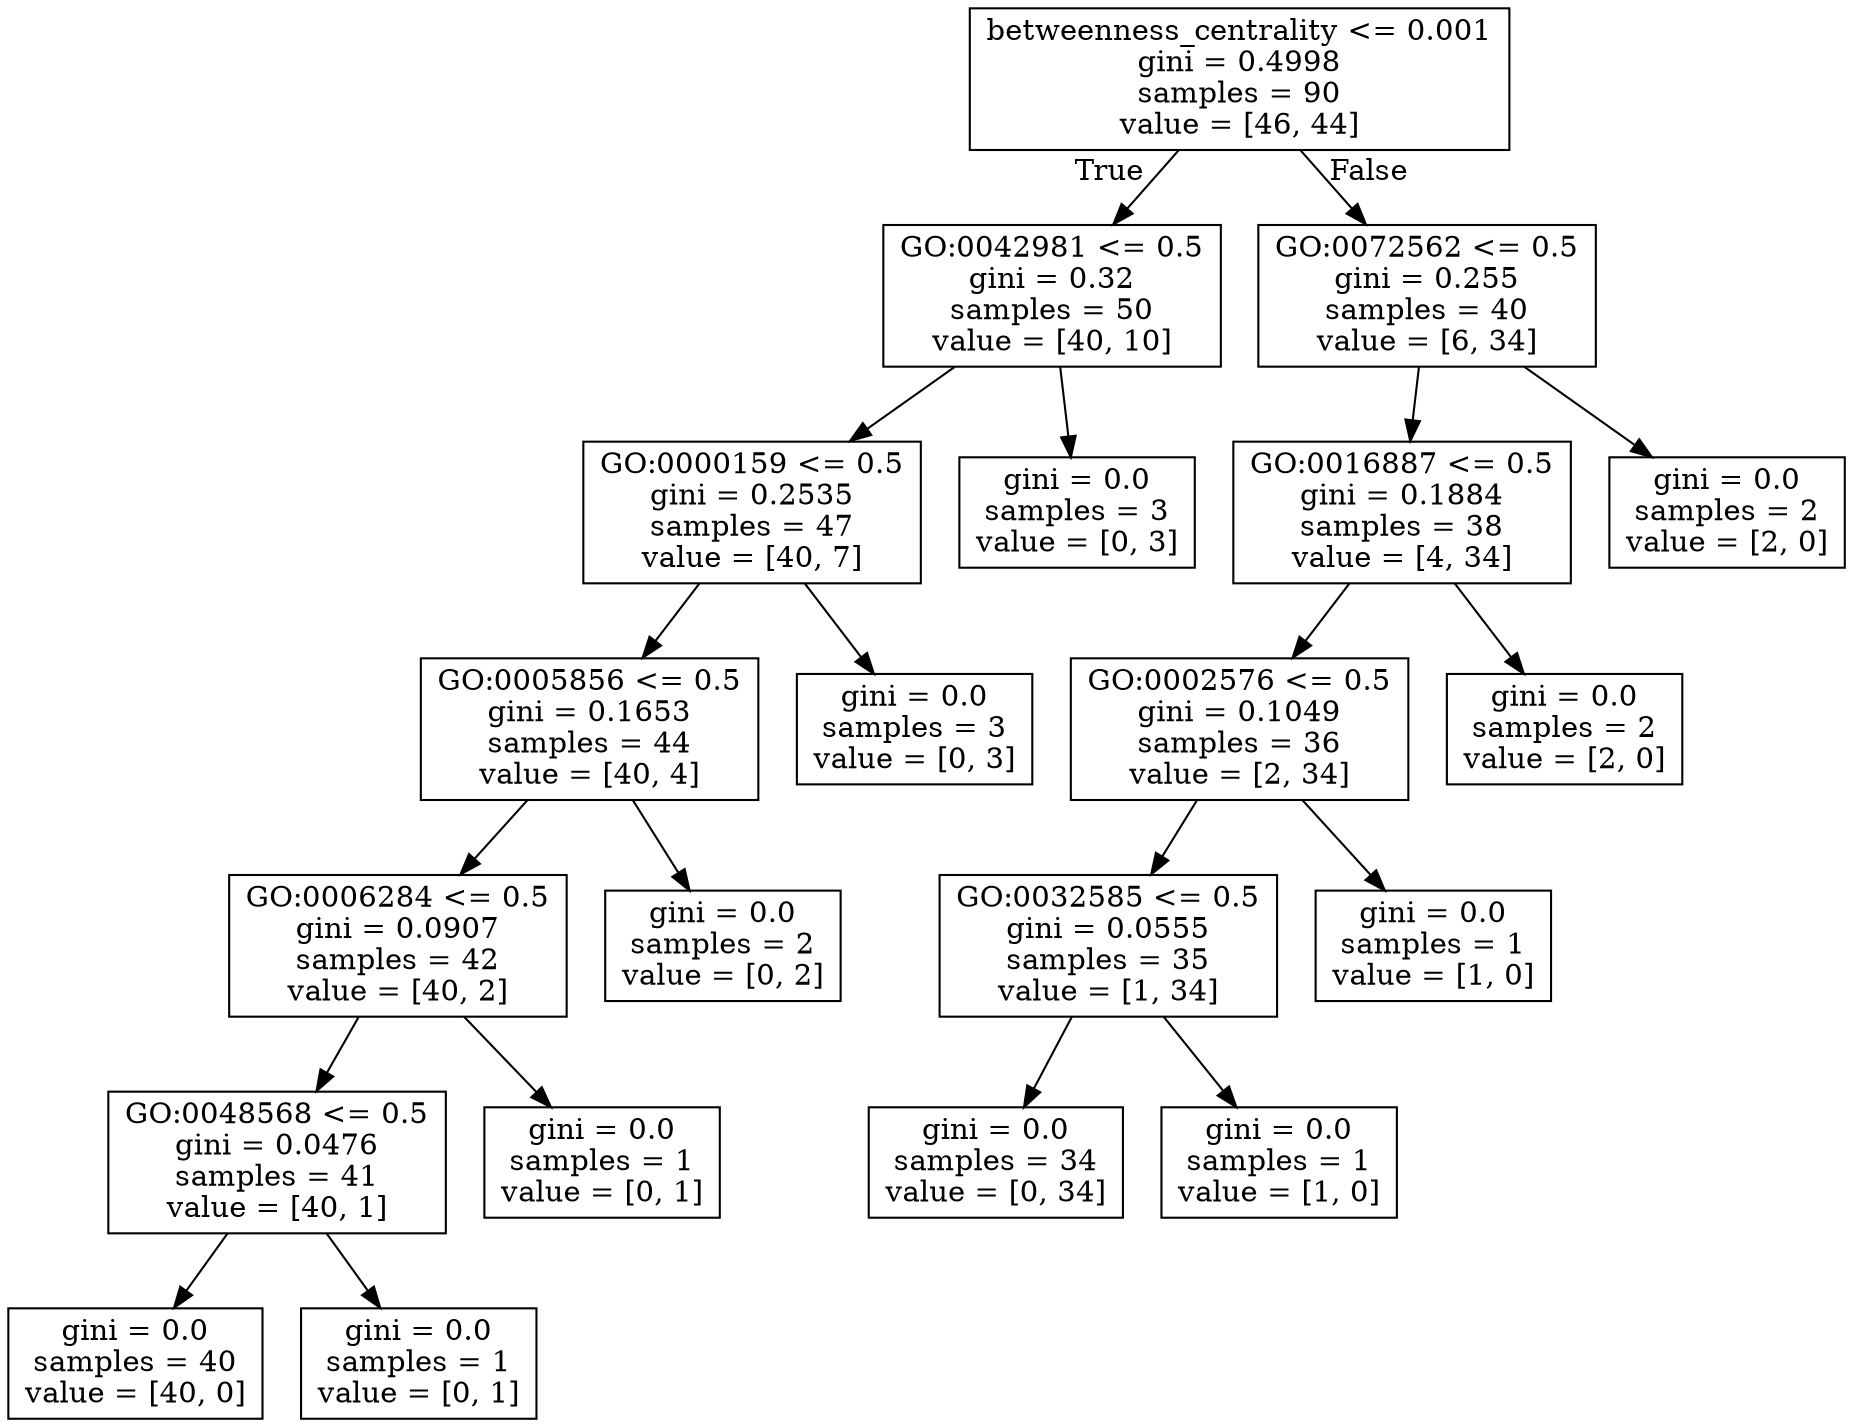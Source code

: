 digraph Tree {
node [shape=box] ;
0 [label="betweenness_centrality <= 0.001\ngini = 0.4998\nsamples = 90\nvalue = [46, 44]"] ;
1 [label="GO:0042981 <= 0.5\ngini = 0.32\nsamples = 50\nvalue = [40, 10]"] ;
0 -> 1 [labeldistance=2.5, labelangle=45, headlabel="True"] ;
2 [label="GO:0000159 <= 0.5\ngini = 0.2535\nsamples = 47\nvalue = [40, 7]"] ;
1 -> 2 ;
3 [label="GO:0005856 <= 0.5\ngini = 0.1653\nsamples = 44\nvalue = [40, 4]"] ;
2 -> 3 ;
4 [label="GO:0006284 <= 0.5\ngini = 0.0907\nsamples = 42\nvalue = [40, 2]"] ;
3 -> 4 ;
5 [label="GO:0048568 <= 0.5\ngini = 0.0476\nsamples = 41\nvalue = [40, 1]"] ;
4 -> 5 ;
6 [label="gini = 0.0\nsamples = 40\nvalue = [40, 0]"] ;
5 -> 6 ;
7 [label="gini = 0.0\nsamples = 1\nvalue = [0, 1]"] ;
5 -> 7 ;
8 [label="gini = 0.0\nsamples = 1\nvalue = [0, 1]"] ;
4 -> 8 ;
9 [label="gini = 0.0\nsamples = 2\nvalue = [0, 2]"] ;
3 -> 9 ;
10 [label="gini = 0.0\nsamples = 3\nvalue = [0, 3]"] ;
2 -> 10 ;
11 [label="gini = 0.0\nsamples = 3\nvalue = [0, 3]"] ;
1 -> 11 ;
12 [label="GO:0072562 <= 0.5\ngini = 0.255\nsamples = 40\nvalue = [6, 34]"] ;
0 -> 12 [labeldistance=2.5, labelangle=-45, headlabel="False"] ;
13 [label="GO:0016887 <= 0.5\ngini = 0.1884\nsamples = 38\nvalue = [4, 34]"] ;
12 -> 13 ;
14 [label="GO:0002576 <= 0.5\ngini = 0.1049\nsamples = 36\nvalue = [2, 34]"] ;
13 -> 14 ;
15 [label="GO:0032585 <= 0.5\ngini = 0.0555\nsamples = 35\nvalue = [1, 34]"] ;
14 -> 15 ;
16 [label="gini = 0.0\nsamples = 34\nvalue = [0, 34]"] ;
15 -> 16 ;
17 [label="gini = 0.0\nsamples = 1\nvalue = [1, 0]"] ;
15 -> 17 ;
18 [label="gini = 0.0\nsamples = 1\nvalue = [1, 0]"] ;
14 -> 18 ;
19 [label="gini = 0.0\nsamples = 2\nvalue = [2, 0]"] ;
13 -> 19 ;
20 [label="gini = 0.0\nsamples = 2\nvalue = [2, 0]"] ;
12 -> 20 ;
}